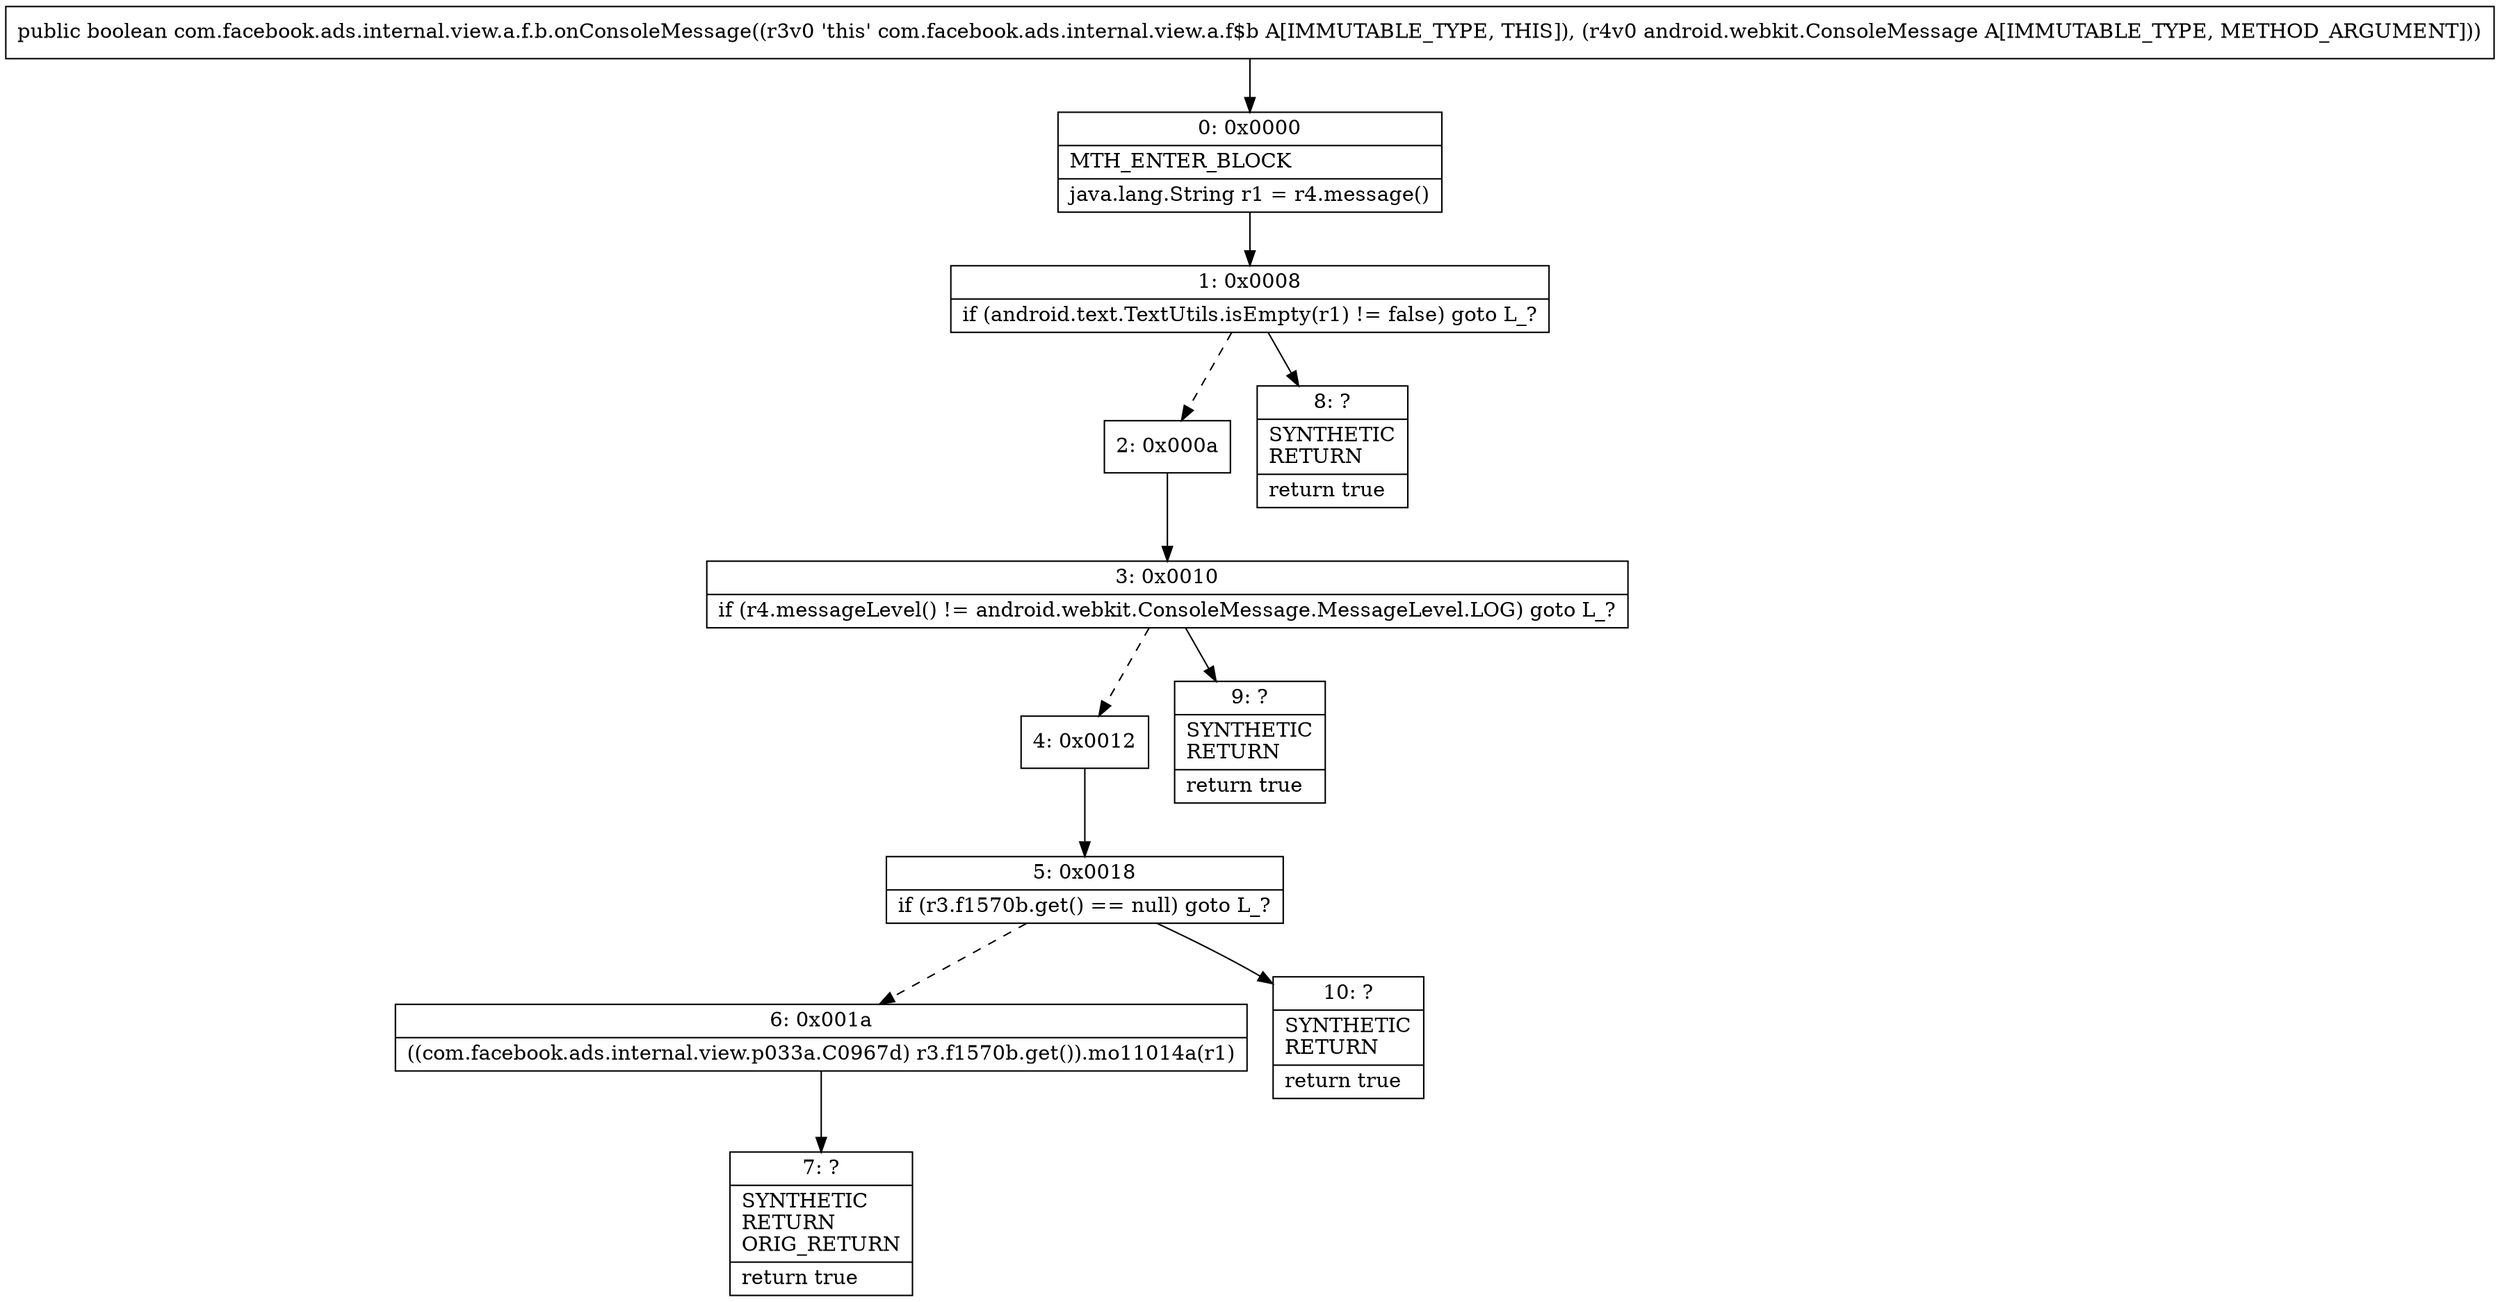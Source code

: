 digraph "CFG forcom.facebook.ads.internal.view.a.f.b.onConsoleMessage(Landroid\/webkit\/ConsoleMessage;)Z" {
Node_0 [shape=record,label="{0\:\ 0x0000|MTH_ENTER_BLOCK\l|java.lang.String r1 = r4.message()\l}"];
Node_1 [shape=record,label="{1\:\ 0x0008|if (android.text.TextUtils.isEmpty(r1) != false) goto L_?\l}"];
Node_2 [shape=record,label="{2\:\ 0x000a}"];
Node_3 [shape=record,label="{3\:\ 0x0010|if (r4.messageLevel() != android.webkit.ConsoleMessage.MessageLevel.LOG) goto L_?\l}"];
Node_4 [shape=record,label="{4\:\ 0x0012}"];
Node_5 [shape=record,label="{5\:\ 0x0018|if (r3.f1570b.get() == null) goto L_?\l}"];
Node_6 [shape=record,label="{6\:\ 0x001a|((com.facebook.ads.internal.view.p033a.C0967d) r3.f1570b.get()).mo11014a(r1)\l}"];
Node_7 [shape=record,label="{7\:\ ?|SYNTHETIC\lRETURN\lORIG_RETURN\l|return true\l}"];
Node_8 [shape=record,label="{8\:\ ?|SYNTHETIC\lRETURN\l|return true\l}"];
Node_9 [shape=record,label="{9\:\ ?|SYNTHETIC\lRETURN\l|return true\l}"];
Node_10 [shape=record,label="{10\:\ ?|SYNTHETIC\lRETURN\l|return true\l}"];
MethodNode[shape=record,label="{public boolean com.facebook.ads.internal.view.a.f.b.onConsoleMessage((r3v0 'this' com.facebook.ads.internal.view.a.f$b A[IMMUTABLE_TYPE, THIS]), (r4v0 android.webkit.ConsoleMessage A[IMMUTABLE_TYPE, METHOD_ARGUMENT])) }"];
MethodNode -> Node_0;
Node_0 -> Node_1;
Node_1 -> Node_2[style=dashed];
Node_1 -> Node_8;
Node_2 -> Node_3;
Node_3 -> Node_4[style=dashed];
Node_3 -> Node_9;
Node_4 -> Node_5;
Node_5 -> Node_6[style=dashed];
Node_5 -> Node_10;
Node_6 -> Node_7;
}

